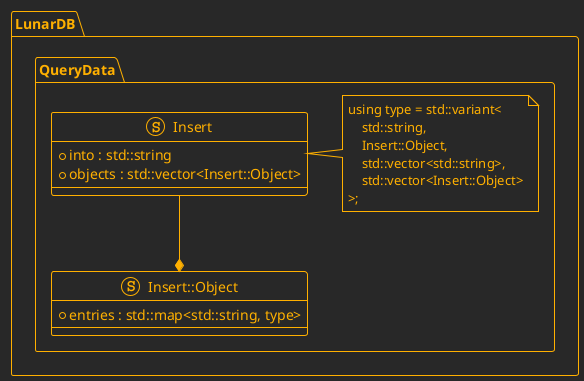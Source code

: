 @startuml Insert
!theme crt-amber

namespace LunarDB.QueryData {

struct Insert {
    + into : std::string
    + objects : std::vector<Insert::Object>
}

note right
using type = std::variant<
    std::string,
    Insert::Object,
    std::vector<std::string>,
    std::vector<Insert::Object>
>;
end note
struct Insert::Object {
    + entries : std::map<std::string, type>
}

Insert --* Insert::Object

}

@enduml
